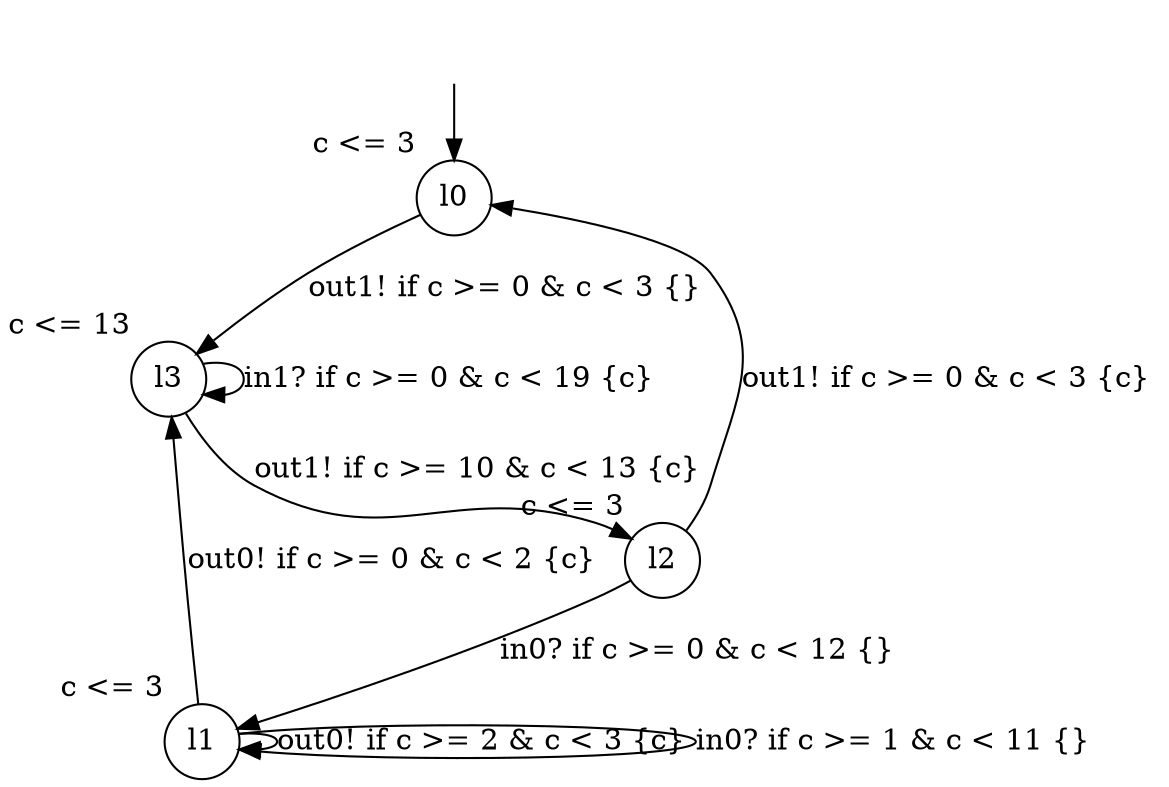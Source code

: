 digraph g {
__start0 [label="" shape="none"];
l0 [shape="circle" margin=0 label="l0", xlabel="c <= 3"];
l1 [shape="circle" margin=0 label="l1", xlabel="c <= 3"];
l2 [shape="circle" margin=0 label="l2", xlabel="c <= 3"];
l3 [shape="circle" margin=0 label="l3", xlabel="c <= 13"];
l0 -> l3 [label="out1! if c >= 0 & c < 3 {} "];
l1 -> l1 [label="out0! if c >= 2 & c < 3 {c} "];
l1 -> l1 [label="in0? if c >= 1 & c < 11 {} "];
l1 -> l3 [label="out0! if c >= 0 & c < 2 {c} "];
l2 -> l1 [label="in0? if c >= 0 & c < 12 {} "];
l2 -> l0 [label="out1! if c >= 0 & c < 3 {c} "];
l3 -> l3 [label="in1? if c >= 0 & c < 19 {c} "];
l3 -> l2 [label="out1! if c >= 10 & c < 13 {c} "];
__start0 -> l0;
}
